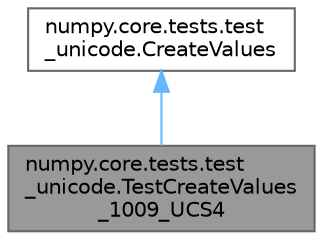 digraph "numpy.core.tests.test_unicode.TestCreateValues_1009_UCS4"
{
 // LATEX_PDF_SIZE
  bgcolor="transparent";
  edge [fontname=Helvetica,fontsize=10,labelfontname=Helvetica,labelfontsize=10];
  node [fontname=Helvetica,fontsize=10,shape=box,height=0.2,width=0.4];
  Node1 [id="Node000001",label="numpy.core.tests.test\l_unicode.TestCreateValues\l_1009_UCS4",height=0.2,width=0.4,color="gray40", fillcolor="grey60", style="filled", fontcolor="black",tooltip=" "];
  Node2 -> Node1 [id="edge1_Node000001_Node000002",dir="back",color="steelblue1",style="solid",tooltip=" "];
  Node2 [id="Node000002",label="numpy.core.tests.test\l_unicode.CreateValues",height=0.2,width=0.4,color="gray40", fillcolor="white", style="filled",URL="$d4/dcf/classnumpy_1_1core_1_1tests_1_1test__unicode_1_1CreateValues.html",tooltip=" "];
}
